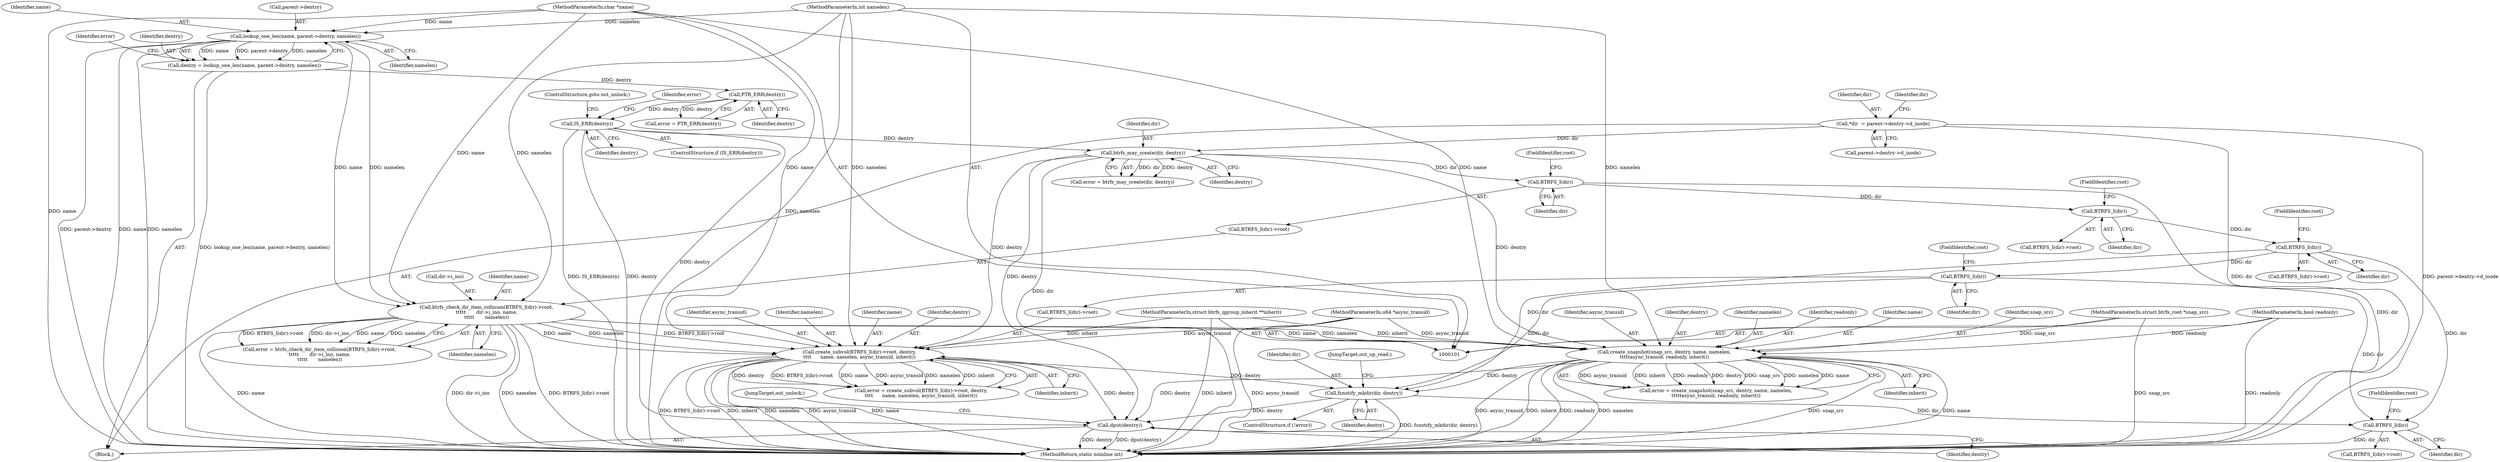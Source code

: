 digraph "0_linux_9c52057c698fb96f8f07e7a4bcf4801a092bda89_1@API" {
"1000226" [label="(Call,fsnotify_mkdir(dir, dentry))"];
"1000215" [label="(Call,BTRFS_I(dir))"];
"1000190" [label="(Call,BTRFS_I(dir))"];
"1000179" [label="(Call,BTRFS_I(dir))"];
"1000163" [label="(Call,BTRFS_I(dir))"];
"1000153" [label="(Call,btrfs_may_create(dir, dentry))"];
"1000111" [label="(Call,*dir  = parent->dentry->d_inode)"];
"1000139" [label="(Call,IS_ERR(dentry))"];
"1000136" [label="(Call,PTR_ERR(dentry))"];
"1000126" [label="(Call,dentry = lookup_one_len(name, parent->dentry, namelen))"];
"1000128" [label="(Call,lookup_one_len(name, parent->dentry, namelen))"];
"1000103" [label="(MethodParameterIn,char *name)"];
"1000104" [label="(MethodParameterIn,int namelen)"];
"1000213" [label="(Call,create_subvol(BTRFS_I(dir)->root, dentry,\n\t\t\t\t      name, namelen, async_transid, inherit))"];
"1000161" [label="(Call,btrfs_check_dir_item_collision(BTRFS_I(dir)->root,\n\t\t\t\t\t       dir->i_ino, name,\n\t\t\t\t\t       namelen))"];
"1000106" [label="(MethodParameterIn,u64 *async_transid)"];
"1000108" [label="(MethodParameterIn,struct btrfs_qgroup_inherit **inherit)"];
"1000201" [label="(Call,create_snapshot(snap_src, dentry, name, namelen,\n\t\t\t\t\tasync_transid, readonly, inherit))"];
"1000105" [label="(MethodParameterIn,struct btrfs_root *snap_src)"];
"1000107" [label="(MethodParameterIn,bool readonly)"];
"1000235" [label="(Call,BTRFS_I(dir))"];
"1000241" [label="(Call,dput(dentry))"];
"1000204" [label="(Identifier,name)"];
"1000137" [label="(Identifier,dentry)"];
"1000109" [label="(Block,)"];
"1000234" [label="(Call,BTRFS_I(dir)->root)"];
"1000227" [label="(Identifier,dir)"];
"1000214" [label="(Call,BTRFS_I(dir)->root)"];
"1000141" [label="(ControlStructure,goto out_unlock;)"];
"1000151" [label="(Call,error = btrfs_may_create(dir, dentry))"];
"1000201" [label="(Call,create_snapshot(snap_src, dentry, name, namelen,\n\t\t\t\t\tasync_transid, readonly, inherit))"];
"1000162" [label="(Call,BTRFS_I(dir)->root)"];
"1000153" [label="(Call,btrfs_may_create(dir, dentry))"];
"1000126" [label="(Call,dentry = lookup_one_len(name, parent->dentry, namelen))"];
"1000211" [label="(Call,error = create_subvol(BTRFS_I(dir)->root, dentry,\n\t\t\t\t      name, namelen, async_transid, inherit))"];
"1000202" [label="(Identifier,snap_src)"];
"1000219" [label="(Identifier,name)"];
"1000213" [label="(Call,create_subvol(BTRFS_I(dir)->root, dentry,\n\t\t\t\t      name, namelen, async_transid, inherit))"];
"1000129" [label="(Identifier,name)"];
"1000208" [label="(Identifier,inherit)"];
"1000165" [label="(FieldIdentifier,root)"];
"1000164" [label="(Identifier,dir)"];
"1000229" [label="(JumpTarget,out_up_read:)"];
"1000189" [label="(Call,BTRFS_I(dir)->root)"];
"1000241" [label="(Call,dput(dentry))"];
"1000180" [label="(Identifier,dir)"];
"1000127" [label="(Identifier,dentry)"];
"1000192" [label="(FieldIdentifier,root)"];
"1000178" [label="(Call,BTRFS_I(dir)->root)"];
"1000243" [label="(JumpTarget,out_unlock:)"];
"1000112" [label="(Identifier,dir)"];
"1000223" [label="(ControlStructure,if (!error))"];
"1000218" [label="(Identifier,dentry)"];
"1000139" [label="(Call,IS_ERR(dentry))"];
"1000105" [label="(MethodParameterIn,struct btrfs_root *snap_src)"];
"1000216" [label="(Identifier,dir)"];
"1000228" [label="(Identifier,dentry)"];
"1000159" [label="(Call,error = btrfs_check_dir_item_collision(BTRFS_I(dir)->root,\n\t\t\t\t\t       dir->i_ino, name,\n\t\t\t\t\t       namelen))"];
"1000242" [label="(Identifier,dentry)"];
"1000163" [label="(Call,BTRFS_I(dir))"];
"1000161" [label="(Call,btrfs_check_dir_item_collision(BTRFS_I(dir)->root,\n\t\t\t\t\t       dir->i_ino, name,\n\t\t\t\t\t       namelen))"];
"1000170" [label="(Identifier,namelen)"];
"1000190" [label="(Call,BTRFS_I(dir))"];
"1000107" [label="(MethodParameterIn,bool readonly)"];
"1000143" [label="(Identifier,error)"];
"1000136" [label="(Call,PTR_ERR(dentry))"];
"1000191" [label="(Identifier,dir)"];
"1000166" [label="(Call,dir->i_ino)"];
"1000104" [label="(MethodParameterIn,int namelen)"];
"1000221" [label="(Identifier,async_transid)"];
"1000106" [label="(MethodParameterIn,u64 *async_transid)"];
"1000155" [label="(Identifier,dentry)"];
"1000123" [label="(Identifier,dir)"];
"1000128" [label="(Call,lookup_one_len(name, parent->dentry, namelen))"];
"1000133" [label="(Identifier,namelen)"];
"1000179" [label="(Call,BTRFS_I(dir))"];
"1000138" [label="(ControlStructure,if (IS_ERR(dentry)))"];
"1000222" [label="(Identifier,inherit)"];
"1000220" [label="(Identifier,namelen)"];
"1000199" [label="(Call,error = create_snapshot(snap_src, dentry, name, namelen,\n\t\t\t\t\tasync_transid, readonly, inherit))"];
"1000111" [label="(Call,*dir  = parent->dentry->d_inode)"];
"1000226" [label="(Call,fsnotify_mkdir(dir, dentry))"];
"1000113" [label="(Call,parent->dentry->d_inode)"];
"1000134" [label="(Call,error = PTR_ERR(dentry))"];
"1000237" [label="(FieldIdentifier,root)"];
"1000169" [label="(Identifier,name)"];
"1000154" [label="(Identifier,dir)"];
"1000140" [label="(Identifier,dentry)"];
"1000108" [label="(MethodParameterIn,struct btrfs_qgroup_inherit **inherit)"];
"1000215" [label="(Call,BTRFS_I(dir))"];
"1000103" [label="(MethodParameterIn,char *name)"];
"1000206" [label="(Identifier,async_transid)"];
"1000236" [label="(Identifier,dir)"];
"1000135" [label="(Identifier,error)"];
"1000203" [label="(Identifier,dentry)"];
"1000251" [label="(MethodReturn,static noinline int)"];
"1000235" [label="(Call,BTRFS_I(dir))"];
"1000205" [label="(Identifier,namelen)"];
"1000181" [label="(FieldIdentifier,root)"];
"1000207" [label="(Identifier,readonly)"];
"1000217" [label="(FieldIdentifier,root)"];
"1000130" [label="(Call,parent->dentry)"];
"1000226" -> "1000223"  [label="AST: "];
"1000226" -> "1000228"  [label="CFG: "];
"1000227" -> "1000226"  [label="AST: "];
"1000228" -> "1000226"  [label="AST: "];
"1000229" -> "1000226"  [label="CFG: "];
"1000226" -> "1000251"  [label="DDG: fsnotify_mkdir(dir, dentry)"];
"1000215" -> "1000226"  [label="DDG: dir"];
"1000190" -> "1000226"  [label="DDG: dir"];
"1000213" -> "1000226"  [label="DDG: dentry"];
"1000201" -> "1000226"  [label="DDG: dentry"];
"1000226" -> "1000235"  [label="DDG: dir"];
"1000226" -> "1000241"  [label="DDG: dentry"];
"1000215" -> "1000214"  [label="AST: "];
"1000215" -> "1000216"  [label="CFG: "];
"1000216" -> "1000215"  [label="AST: "];
"1000217" -> "1000215"  [label="CFG: "];
"1000190" -> "1000215"  [label="DDG: dir"];
"1000215" -> "1000235"  [label="DDG: dir"];
"1000190" -> "1000189"  [label="AST: "];
"1000190" -> "1000191"  [label="CFG: "];
"1000191" -> "1000190"  [label="AST: "];
"1000192" -> "1000190"  [label="CFG: "];
"1000179" -> "1000190"  [label="DDG: dir"];
"1000190" -> "1000235"  [label="DDG: dir"];
"1000179" -> "1000178"  [label="AST: "];
"1000179" -> "1000180"  [label="CFG: "];
"1000180" -> "1000179"  [label="AST: "];
"1000181" -> "1000179"  [label="CFG: "];
"1000163" -> "1000179"  [label="DDG: dir"];
"1000163" -> "1000162"  [label="AST: "];
"1000163" -> "1000164"  [label="CFG: "];
"1000164" -> "1000163"  [label="AST: "];
"1000165" -> "1000163"  [label="CFG: "];
"1000163" -> "1000251"  [label="DDG: dir"];
"1000153" -> "1000163"  [label="DDG: dir"];
"1000153" -> "1000151"  [label="AST: "];
"1000153" -> "1000155"  [label="CFG: "];
"1000154" -> "1000153"  [label="AST: "];
"1000155" -> "1000153"  [label="AST: "];
"1000151" -> "1000153"  [label="CFG: "];
"1000153" -> "1000251"  [label="DDG: dir"];
"1000153" -> "1000151"  [label="DDG: dir"];
"1000153" -> "1000151"  [label="DDG: dentry"];
"1000111" -> "1000153"  [label="DDG: dir"];
"1000139" -> "1000153"  [label="DDG: dentry"];
"1000153" -> "1000201"  [label="DDG: dentry"];
"1000153" -> "1000213"  [label="DDG: dentry"];
"1000153" -> "1000241"  [label="DDG: dentry"];
"1000111" -> "1000109"  [label="AST: "];
"1000111" -> "1000113"  [label="CFG: "];
"1000112" -> "1000111"  [label="AST: "];
"1000113" -> "1000111"  [label="AST: "];
"1000123" -> "1000111"  [label="CFG: "];
"1000111" -> "1000251"  [label="DDG: dir"];
"1000111" -> "1000251"  [label="DDG: parent->dentry->d_inode"];
"1000139" -> "1000138"  [label="AST: "];
"1000139" -> "1000140"  [label="CFG: "];
"1000140" -> "1000139"  [label="AST: "];
"1000141" -> "1000139"  [label="CFG: "];
"1000143" -> "1000139"  [label="CFG: "];
"1000139" -> "1000251"  [label="DDG: IS_ERR(dentry)"];
"1000139" -> "1000251"  [label="DDG: dentry"];
"1000136" -> "1000139"  [label="DDG: dentry"];
"1000139" -> "1000241"  [label="DDG: dentry"];
"1000136" -> "1000134"  [label="AST: "];
"1000136" -> "1000137"  [label="CFG: "];
"1000137" -> "1000136"  [label="AST: "];
"1000134" -> "1000136"  [label="CFG: "];
"1000136" -> "1000134"  [label="DDG: dentry"];
"1000126" -> "1000136"  [label="DDG: dentry"];
"1000126" -> "1000109"  [label="AST: "];
"1000126" -> "1000128"  [label="CFG: "];
"1000127" -> "1000126"  [label="AST: "];
"1000128" -> "1000126"  [label="AST: "];
"1000135" -> "1000126"  [label="CFG: "];
"1000126" -> "1000251"  [label="DDG: lookup_one_len(name, parent->dentry, namelen)"];
"1000128" -> "1000126"  [label="DDG: name"];
"1000128" -> "1000126"  [label="DDG: parent->dentry"];
"1000128" -> "1000126"  [label="DDG: namelen"];
"1000128" -> "1000133"  [label="CFG: "];
"1000129" -> "1000128"  [label="AST: "];
"1000130" -> "1000128"  [label="AST: "];
"1000133" -> "1000128"  [label="AST: "];
"1000128" -> "1000251"  [label="DDG: parent->dentry"];
"1000128" -> "1000251"  [label="DDG: name"];
"1000128" -> "1000251"  [label="DDG: namelen"];
"1000103" -> "1000128"  [label="DDG: name"];
"1000104" -> "1000128"  [label="DDG: namelen"];
"1000128" -> "1000161"  [label="DDG: name"];
"1000128" -> "1000161"  [label="DDG: namelen"];
"1000103" -> "1000101"  [label="AST: "];
"1000103" -> "1000251"  [label="DDG: name"];
"1000103" -> "1000161"  [label="DDG: name"];
"1000103" -> "1000201"  [label="DDG: name"];
"1000103" -> "1000213"  [label="DDG: name"];
"1000104" -> "1000101"  [label="AST: "];
"1000104" -> "1000251"  [label="DDG: namelen"];
"1000104" -> "1000161"  [label="DDG: namelen"];
"1000104" -> "1000201"  [label="DDG: namelen"];
"1000104" -> "1000213"  [label="DDG: namelen"];
"1000213" -> "1000211"  [label="AST: "];
"1000213" -> "1000222"  [label="CFG: "];
"1000214" -> "1000213"  [label="AST: "];
"1000218" -> "1000213"  [label="AST: "];
"1000219" -> "1000213"  [label="AST: "];
"1000220" -> "1000213"  [label="AST: "];
"1000221" -> "1000213"  [label="AST: "];
"1000222" -> "1000213"  [label="AST: "];
"1000211" -> "1000213"  [label="CFG: "];
"1000213" -> "1000251"  [label="DDG: async_transid"];
"1000213" -> "1000251"  [label="DDG: name"];
"1000213" -> "1000251"  [label="DDG: BTRFS_I(dir)->root"];
"1000213" -> "1000251"  [label="DDG: inherit"];
"1000213" -> "1000251"  [label="DDG: namelen"];
"1000213" -> "1000211"  [label="DDG: dentry"];
"1000213" -> "1000211"  [label="DDG: BTRFS_I(dir)->root"];
"1000213" -> "1000211"  [label="DDG: name"];
"1000213" -> "1000211"  [label="DDG: async_transid"];
"1000213" -> "1000211"  [label="DDG: namelen"];
"1000213" -> "1000211"  [label="DDG: inherit"];
"1000161" -> "1000213"  [label="DDG: BTRFS_I(dir)->root"];
"1000161" -> "1000213"  [label="DDG: name"];
"1000161" -> "1000213"  [label="DDG: namelen"];
"1000106" -> "1000213"  [label="DDG: async_transid"];
"1000108" -> "1000213"  [label="DDG: inherit"];
"1000213" -> "1000241"  [label="DDG: dentry"];
"1000161" -> "1000159"  [label="AST: "];
"1000161" -> "1000170"  [label="CFG: "];
"1000162" -> "1000161"  [label="AST: "];
"1000166" -> "1000161"  [label="AST: "];
"1000169" -> "1000161"  [label="AST: "];
"1000170" -> "1000161"  [label="AST: "];
"1000159" -> "1000161"  [label="CFG: "];
"1000161" -> "1000251"  [label="DDG: name"];
"1000161" -> "1000251"  [label="DDG: dir->i_ino"];
"1000161" -> "1000251"  [label="DDG: namelen"];
"1000161" -> "1000251"  [label="DDG: BTRFS_I(dir)->root"];
"1000161" -> "1000159"  [label="DDG: BTRFS_I(dir)->root"];
"1000161" -> "1000159"  [label="DDG: dir->i_ino"];
"1000161" -> "1000159"  [label="DDG: name"];
"1000161" -> "1000159"  [label="DDG: namelen"];
"1000161" -> "1000201"  [label="DDG: name"];
"1000161" -> "1000201"  [label="DDG: namelen"];
"1000106" -> "1000101"  [label="AST: "];
"1000106" -> "1000251"  [label="DDG: async_transid"];
"1000106" -> "1000201"  [label="DDG: async_transid"];
"1000108" -> "1000101"  [label="AST: "];
"1000108" -> "1000251"  [label="DDG: inherit"];
"1000108" -> "1000201"  [label="DDG: inherit"];
"1000201" -> "1000199"  [label="AST: "];
"1000201" -> "1000208"  [label="CFG: "];
"1000202" -> "1000201"  [label="AST: "];
"1000203" -> "1000201"  [label="AST: "];
"1000204" -> "1000201"  [label="AST: "];
"1000205" -> "1000201"  [label="AST: "];
"1000206" -> "1000201"  [label="AST: "];
"1000207" -> "1000201"  [label="AST: "];
"1000208" -> "1000201"  [label="AST: "];
"1000199" -> "1000201"  [label="CFG: "];
"1000201" -> "1000251"  [label="DDG: async_transid"];
"1000201" -> "1000251"  [label="DDG: inherit"];
"1000201" -> "1000251"  [label="DDG: readonly"];
"1000201" -> "1000251"  [label="DDG: namelen"];
"1000201" -> "1000251"  [label="DDG: snap_src"];
"1000201" -> "1000251"  [label="DDG: name"];
"1000201" -> "1000199"  [label="DDG: async_transid"];
"1000201" -> "1000199"  [label="DDG: inherit"];
"1000201" -> "1000199"  [label="DDG: readonly"];
"1000201" -> "1000199"  [label="DDG: dentry"];
"1000201" -> "1000199"  [label="DDG: snap_src"];
"1000201" -> "1000199"  [label="DDG: namelen"];
"1000201" -> "1000199"  [label="DDG: name"];
"1000105" -> "1000201"  [label="DDG: snap_src"];
"1000107" -> "1000201"  [label="DDG: readonly"];
"1000201" -> "1000241"  [label="DDG: dentry"];
"1000105" -> "1000101"  [label="AST: "];
"1000105" -> "1000251"  [label="DDG: snap_src"];
"1000107" -> "1000101"  [label="AST: "];
"1000107" -> "1000251"  [label="DDG: readonly"];
"1000235" -> "1000234"  [label="AST: "];
"1000235" -> "1000236"  [label="CFG: "];
"1000236" -> "1000235"  [label="AST: "];
"1000237" -> "1000235"  [label="CFG: "];
"1000235" -> "1000251"  [label="DDG: dir"];
"1000241" -> "1000109"  [label="AST: "];
"1000241" -> "1000242"  [label="CFG: "];
"1000242" -> "1000241"  [label="AST: "];
"1000243" -> "1000241"  [label="CFG: "];
"1000241" -> "1000251"  [label="DDG: dentry"];
"1000241" -> "1000251"  [label="DDG: dput(dentry)"];
}
